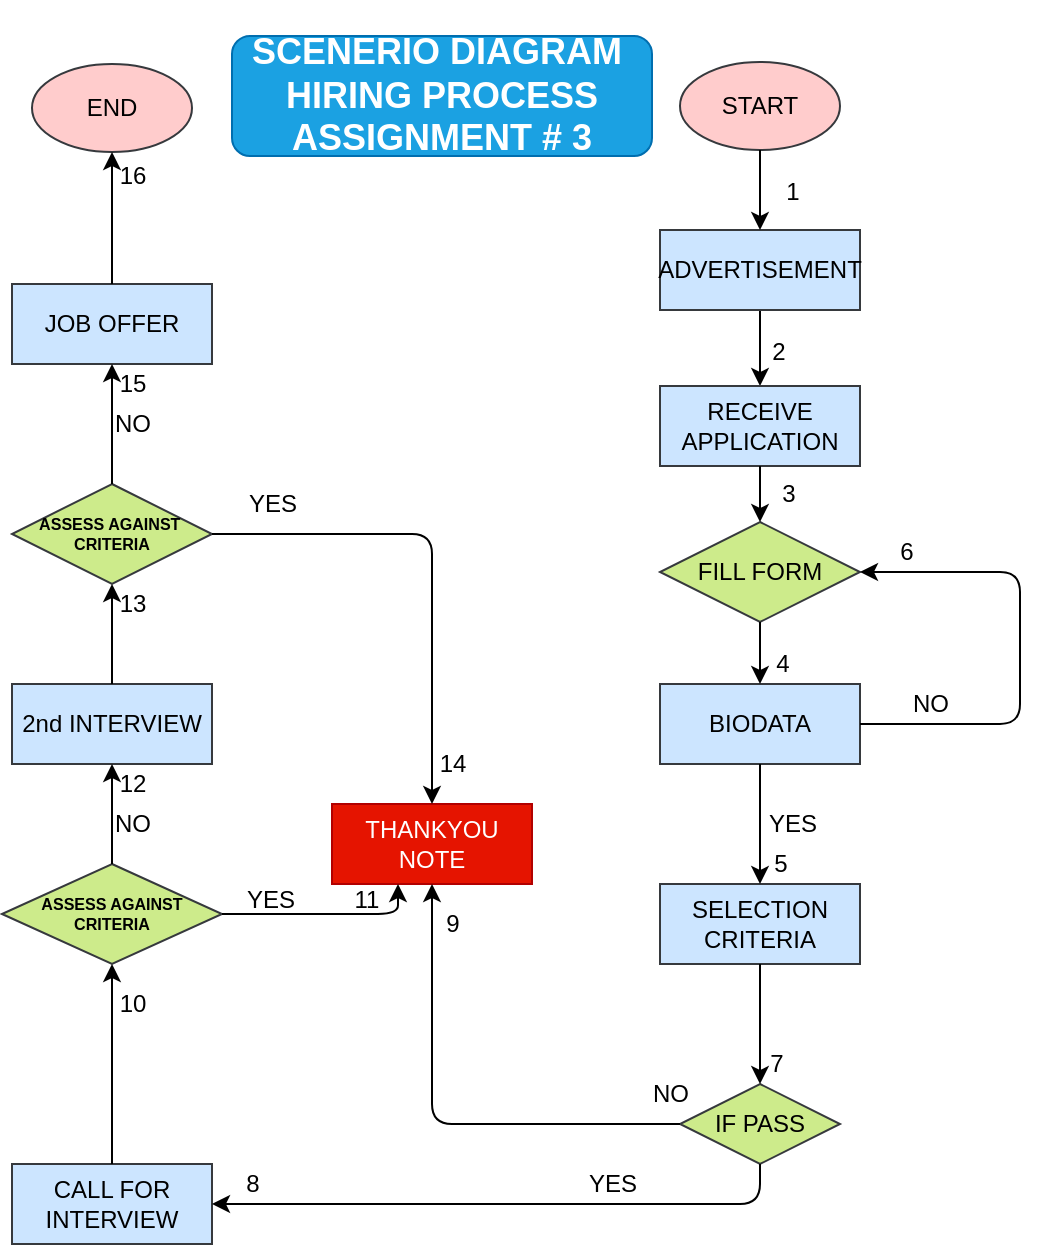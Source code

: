 <mxfile>
    <diagram id="4sC5TVr19XAS1Dz5d497" name="Page-1">
        <mxGraphModel dx="1413" dy="651" grid="1" gridSize="10" guides="1" tooltips="1" connect="1" arrows="1" fold="1" page="1" pageScale="1" pageWidth="850" pageHeight="1100" math="0" shadow="0">
            <root>
                <mxCell id="0"/>
                <mxCell id="1" parent="0"/>
                <mxCell id="2" value="START" style="ellipse;whiteSpace=wrap;html=1;fillColor=#ffcccc;strokeColor=#36393d;" parent="1" vertex="1">
                    <mxGeometry x="474" y="138" width="80" height="44" as="geometry"/>
                </mxCell>
                <mxCell id="23" value="" style="edgeStyle=none;html=1;" parent="1" source="3" target="4" edge="1">
                    <mxGeometry relative="1" as="geometry"/>
                </mxCell>
                <mxCell id="3" value="ADVERTISEMENT" style="rounded=0;whiteSpace=wrap;html=1;fillColor=#cce5ff;strokeColor=#36393d;" parent="1" vertex="1">
                    <mxGeometry x="464" y="222" width="100" height="40" as="geometry"/>
                </mxCell>
                <mxCell id="4" value="RECEIVE APPLICATION" style="rounded=0;whiteSpace=wrap;html=1;fillColor=#cce5ff;strokeColor=#36393d;" parent="1" vertex="1">
                    <mxGeometry x="464" y="300" width="100" height="40" as="geometry"/>
                </mxCell>
                <mxCell id="5" value="FILL FORM" style="rhombus;whiteSpace=wrap;html=1;fillColor=#cdeb8b;strokeColor=#36393d;" parent="1" vertex="1">
                    <mxGeometry x="464" y="368" width="100" height="50" as="geometry"/>
                </mxCell>
                <mxCell id="6" value="BIODATA" style="rounded=0;whiteSpace=wrap;html=1;fillColor=#cce5ff;strokeColor=#36393d;" parent="1" vertex="1">
                    <mxGeometry x="464" y="449" width="100" height="40" as="geometry"/>
                </mxCell>
                <mxCell id="9" value="SELECTION CRITERIA" style="rounded=0;whiteSpace=wrap;html=1;fillColor=#cce5ff;strokeColor=#36393d;" parent="1" vertex="1">
                    <mxGeometry x="464" y="549" width="100" height="40" as="geometry"/>
                </mxCell>
                <mxCell id="10" value="IF PASS" style="rhombus;whiteSpace=wrap;html=1;fillColor=#cdeb8b;strokeColor=#36393d;" parent="1" vertex="1">
                    <mxGeometry x="474" y="649" width="80" height="40" as="geometry"/>
                </mxCell>
                <mxCell id="11" value="THANKYOU NOTE" style="rounded=0;whiteSpace=wrap;html=1;fillColor=#e51400;fontColor=#ffffff;strokeColor=#B20000;" parent="1" vertex="1">
                    <mxGeometry x="300" y="509" width="100" height="40" as="geometry"/>
                </mxCell>
                <mxCell id="12" value="CALL FOR INTERVIEW" style="rounded=0;whiteSpace=wrap;html=1;fillColor=#cce5ff;strokeColor=#36393d;" parent="1" vertex="1">
                    <mxGeometry x="140" y="689" width="100" height="40" as="geometry"/>
                </mxCell>
                <mxCell id="13" value="&lt;h6&gt;ASSESS AGAINST CRITERIA&lt;/h6&gt;" style="rhombus;whiteSpace=wrap;html=1;fillColor=#cdeb8b;strokeColor=#36393d;" parent="1" vertex="1">
                    <mxGeometry x="135" y="539" width="110" height="50" as="geometry"/>
                </mxCell>
                <mxCell id="15" value="2nd INTERVIEW" style="rounded=0;whiteSpace=wrap;html=1;fillColor=#cce5ff;strokeColor=#36393d;" parent="1" vertex="1">
                    <mxGeometry x="140" y="449" width="100" height="40" as="geometry"/>
                </mxCell>
                <mxCell id="17" value="&lt;h6&gt;ASSESS AGAINST&amp;nbsp; CRITERIA&lt;/h6&gt;" style="rhombus;whiteSpace=wrap;html=1;fillColor=#cdeb8b;strokeColor=#36393d;" parent="1" vertex="1">
                    <mxGeometry x="140" y="349" width="100" height="50" as="geometry"/>
                </mxCell>
                <mxCell id="20" value="JOB OFFER" style="rounded=0;whiteSpace=wrap;html=1;fillColor=#cce5ff;strokeColor=#36393d;" parent="1" vertex="1">
                    <mxGeometry x="140" y="249" width="100" height="40" as="geometry"/>
                </mxCell>
                <mxCell id="21" value="END" style="ellipse;whiteSpace=wrap;html=1;fillColor=#ffcccc;strokeColor=#36393d;" parent="1" vertex="1">
                    <mxGeometry x="150" y="139" width="80" height="44" as="geometry"/>
                </mxCell>
                <mxCell id="22" value="" style="endArrow=classic;html=1;exitX=0.5;exitY=1;exitDx=0;exitDy=0;entryX=0.5;entryY=0;entryDx=0;entryDy=0;" parent="1" source="2" target="3" edge="1">
                    <mxGeometry width="50" height="50" relative="1" as="geometry">
                        <mxPoint x="534" y="269" as="sourcePoint"/>
                        <mxPoint x="584" y="219" as="targetPoint"/>
                    </mxGeometry>
                </mxCell>
                <mxCell id="24" value="" style="endArrow=classic;html=1;exitX=0.5;exitY=1;exitDx=0;exitDy=0;entryX=0.5;entryY=0;entryDx=0;entryDy=0;" parent="1" source="4" target="5" edge="1">
                    <mxGeometry width="50" height="50" relative="1" as="geometry">
                        <mxPoint x="514" y="329" as="sourcePoint"/>
                        <mxPoint x="514" y="349" as="targetPoint"/>
                    </mxGeometry>
                </mxCell>
                <mxCell id="25" value="" style="endArrow=classic;html=1;exitX=0.5;exitY=1;exitDx=0;exitDy=0;" parent="1" source="5" edge="1">
                    <mxGeometry width="50" height="50" relative="1" as="geometry">
                        <mxPoint x="504" y="409" as="sourcePoint"/>
                        <mxPoint x="514" y="449" as="targetPoint"/>
                    </mxGeometry>
                </mxCell>
                <mxCell id="26" value="" style="endArrow=classic;html=1;exitX=0.5;exitY=1;exitDx=0;exitDy=0;" parent="1" source="6" edge="1">
                    <mxGeometry width="50" height="50" relative="1" as="geometry">
                        <mxPoint x="514" y="529" as="sourcePoint"/>
                        <mxPoint x="514" y="549" as="targetPoint"/>
                    </mxGeometry>
                </mxCell>
                <mxCell id="27" value="" style="endArrow=classic;html=1;exitX=1;exitY=0.5;exitDx=0;exitDy=0;entryX=1;entryY=0.5;entryDx=0;entryDy=0;" parent="1" source="6" target="5" edge="1">
                    <mxGeometry width="50" height="50" relative="1" as="geometry">
                        <mxPoint x="634" y="479" as="sourcePoint"/>
                        <mxPoint x="514" y="419" as="targetPoint"/>
                        <Array as="points">
                            <mxPoint x="644" y="469"/>
                            <mxPoint x="644" y="393"/>
                        </Array>
                    </mxGeometry>
                </mxCell>
                <mxCell id="28" value="" style="endArrow=classic;html=1;exitX=0.5;exitY=1;exitDx=0;exitDy=0;" parent="1" source="9" edge="1">
                    <mxGeometry width="50" height="50" relative="1" as="geometry">
                        <mxPoint x="514" y="619" as="sourcePoint"/>
                        <mxPoint x="514" y="649" as="targetPoint"/>
                    </mxGeometry>
                </mxCell>
                <mxCell id="31" value="" style="endArrow=classic;html=1;exitX=0.5;exitY=1;exitDx=0;exitDy=0;entryX=1;entryY=0.5;entryDx=0;entryDy=0;" parent="1" source="10" target="12" edge="1">
                    <mxGeometry width="50" height="50" relative="1" as="geometry">
                        <mxPoint x="270" y="679" as="sourcePoint"/>
                        <mxPoint x="270" y="719" as="targetPoint"/>
                        <Array as="points">
                            <mxPoint x="514" y="709"/>
                        </Array>
                    </mxGeometry>
                </mxCell>
                <mxCell id="32" value="" style="endArrow=classic;html=1;exitX=0.5;exitY=0;exitDx=0;exitDy=0;entryX=0.5;entryY=1;entryDx=0;entryDy=0;" parent="1" source="12" target="13" edge="1">
                    <mxGeometry width="50" height="50" relative="1" as="geometry">
                        <mxPoint x="200" y="619" as="sourcePoint"/>
                        <mxPoint x="250" y="619" as="targetPoint"/>
                    </mxGeometry>
                </mxCell>
                <mxCell id="33" value="" style="endArrow=classic;html=1;exitX=0.5;exitY=0;exitDx=0;exitDy=0;entryX=0.5;entryY=1;entryDx=0;entryDy=0;" parent="1" source="13" target="15" edge="1">
                    <mxGeometry width="50" height="50" relative="1" as="geometry">
                        <mxPoint x="180" y="509" as="sourcePoint"/>
                        <mxPoint x="260" y="519" as="targetPoint"/>
                    </mxGeometry>
                </mxCell>
                <mxCell id="34" value="" style="endArrow=classic;html=1;exitX=0.5;exitY=0;exitDx=0;exitDy=0;" parent="1" source="15" target="17" edge="1">
                    <mxGeometry width="50" height="50" relative="1" as="geometry">
                        <mxPoint x="170" y="419" as="sourcePoint"/>
                        <mxPoint x="170" y="459" as="targetPoint"/>
                    </mxGeometry>
                </mxCell>
                <mxCell id="36" value="" style="endArrow=classic;html=1;exitX=0.5;exitY=0;exitDx=0;exitDy=0;entryX=0.5;entryY=1;entryDx=0;entryDy=0;" parent="1" source="17" target="20" edge="1">
                    <mxGeometry width="50" height="50" relative="1" as="geometry">
                        <mxPoint x="180" y="309" as="sourcePoint"/>
                        <mxPoint x="180" y="319" as="targetPoint"/>
                    </mxGeometry>
                </mxCell>
                <mxCell id="37" value="" style="endArrow=classic;html=1;exitX=0.5;exitY=0;exitDx=0;exitDy=0;entryX=0.5;entryY=1;entryDx=0;entryDy=0;" parent="1" source="20" target="21" edge="1">
                    <mxGeometry width="50" height="50" relative="1" as="geometry">
                        <mxPoint x="210" y="189" as="sourcePoint"/>
                        <mxPoint x="210" y="229" as="targetPoint"/>
                    </mxGeometry>
                </mxCell>
                <mxCell id="38" value="" style="endArrow=classic;html=1;exitX=0;exitY=0.5;exitDx=0;exitDy=0;entryX=0.5;entryY=1;entryDx=0;entryDy=0;" parent="1" source="10" target="11" edge="1">
                    <mxGeometry width="50" height="50" relative="1" as="geometry">
                        <mxPoint x="380" y="599" as="sourcePoint"/>
                        <mxPoint x="380" y="639" as="targetPoint"/>
                        <Array as="points">
                            <mxPoint x="350" y="669"/>
                        </Array>
                    </mxGeometry>
                </mxCell>
                <mxCell id="39" value="" style="endArrow=classic;html=1;exitX=1;exitY=0.5;exitDx=0;exitDy=0;entryX=0.25;entryY=1;entryDx=0;entryDy=0;" parent="1" source="13" edge="1">
                    <mxGeometry width="50" height="50" relative="1" as="geometry">
                        <mxPoint x="253" y="564" as="sourcePoint"/>
                        <mxPoint x="333" y="549" as="targetPoint"/>
                        <Array as="points">
                            <mxPoint x="333" y="564"/>
                        </Array>
                    </mxGeometry>
                </mxCell>
                <mxCell id="40" value="" style="endArrow=classic;html=1;exitX=1;exitY=0.5;exitDx=0;exitDy=0;entryX=0.5;entryY=0;entryDx=0;entryDy=0;" parent="1" source="17" target="11" edge="1">
                    <mxGeometry width="50" height="50" relative="1" as="geometry">
                        <mxPoint x="310" y="369" as="sourcePoint"/>
                        <mxPoint x="310" y="409" as="targetPoint"/>
                        <Array as="points">
                            <mxPoint x="350" y="374"/>
                        </Array>
                    </mxGeometry>
                </mxCell>
                <mxCell id="41" value="YES" style="text;html=1;align=center;verticalAlign=middle;resizable=0;points=[];autosize=1;strokeColor=none;fillColor=none;" parent="1" vertex="1">
                    <mxGeometry x="510" y="509" width="40" height="20" as="geometry"/>
                </mxCell>
                <mxCell id="42" value="NO" style="text;html=1;align=center;verticalAlign=middle;resizable=0;points=[];autosize=1;strokeColor=none;fillColor=none;" parent="1" vertex="1">
                    <mxGeometry x="584" y="449" width="30" height="20" as="geometry"/>
                </mxCell>
                <mxCell id="43" value="YES" style="text;html=1;align=center;verticalAlign=middle;resizable=0;points=[];autosize=1;strokeColor=none;fillColor=none;" parent="1" vertex="1">
                    <mxGeometry x="420" y="689" width="40" height="20" as="geometry"/>
                </mxCell>
                <mxCell id="44" value="NO" style="text;html=1;align=center;verticalAlign=middle;resizable=0;points=[];autosize=1;strokeColor=none;fillColor=none;" parent="1" vertex="1">
                    <mxGeometry x="454" y="644" width="30" height="20" as="geometry"/>
                </mxCell>
                <mxCell id="45" value="NO" style="text;html=1;align=center;verticalAlign=middle;resizable=0;points=[];autosize=1;strokeColor=none;fillColor=none;" parent="1" vertex="1">
                    <mxGeometry x="185" y="509" width="30" height="20" as="geometry"/>
                </mxCell>
                <mxCell id="46" value="YES" style="text;html=1;align=center;verticalAlign=middle;resizable=0;points=[];autosize=1;strokeColor=none;fillColor=none;" parent="1" vertex="1">
                    <mxGeometry x="249" y="547" width="40" height="20" as="geometry"/>
                </mxCell>
                <mxCell id="47" value="YES" style="text;html=1;align=center;verticalAlign=middle;resizable=0;points=[];autosize=1;strokeColor=none;fillColor=none;" parent="1" vertex="1">
                    <mxGeometry x="250" y="349" width="40" height="20" as="geometry"/>
                </mxCell>
                <mxCell id="48" value="NO" style="text;html=1;align=center;verticalAlign=middle;resizable=0;points=[];autosize=1;strokeColor=none;fillColor=none;" parent="1" vertex="1">
                    <mxGeometry x="185" y="309" width="30" height="20" as="geometry"/>
                </mxCell>
                <mxCell id="49" value="1" style="text;html=1;align=center;verticalAlign=middle;resizable=0;points=[];autosize=1;strokeColor=none;fillColor=none;" parent="1" vertex="1">
                    <mxGeometry x="520" y="193" width="20" height="20" as="geometry"/>
                </mxCell>
                <mxCell id="50" value="2" style="text;html=1;align=center;verticalAlign=middle;resizable=0;points=[];autosize=1;strokeColor=none;fillColor=none;" parent="1" vertex="1">
                    <mxGeometry x="513" y="273" width="20" height="20" as="geometry"/>
                </mxCell>
                <mxCell id="51" value="3" style="text;html=1;align=center;verticalAlign=middle;resizable=0;points=[];autosize=1;strokeColor=none;fillColor=none;" parent="1" vertex="1">
                    <mxGeometry x="518" y="344" width="20" height="20" as="geometry"/>
                </mxCell>
                <mxCell id="52" value="4" style="text;html=1;align=center;verticalAlign=middle;resizable=0;points=[];autosize=1;strokeColor=none;fillColor=none;" parent="1" vertex="1">
                    <mxGeometry x="515" y="429" width="20" height="20" as="geometry"/>
                </mxCell>
                <mxCell id="53" value="5" style="text;html=1;align=center;verticalAlign=middle;resizable=0;points=[];autosize=1;strokeColor=none;fillColor=none;" parent="1" vertex="1">
                    <mxGeometry x="514" y="529" width="20" height="20" as="geometry"/>
                </mxCell>
                <mxCell id="54" value="6" style="text;html=1;align=center;verticalAlign=middle;resizable=0;points=[];autosize=1;strokeColor=none;fillColor=none;" parent="1" vertex="1">
                    <mxGeometry x="577" y="373" width="20" height="20" as="geometry"/>
                </mxCell>
                <mxCell id="55" value="7" style="text;html=1;align=center;verticalAlign=middle;resizable=0;points=[];autosize=1;strokeColor=none;fillColor=none;" parent="1" vertex="1">
                    <mxGeometry x="512" y="629" width="20" height="20" as="geometry"/>
                </mxCell>
                <mxCell id="58" value="8" style="text;html=1;align=center;verticalAlign=middle;resizable=0;points=[];autosize=1;strokeColor=none;fillColor=none;" parent="1" vertex="1">
                    <mxGeometry x="250" y="689" width="20" height="20" as="geometry"/>
                </mxCell>
                <mxCell id="59" value="9" style="text;html=1;align=center;verticalAlign=middle;resizable=0;points=[];autosize=1;strokeColor=none;fillColor=none;" parent="1" vertex="1">
                    <mxGeometry x="350" y="559" width="20" height="20" as="geometry"/>
                </mxCell>
                <mxCell id="60" value="10" style="text;html=1;align=center;verticalAlign=middle;resizable=0;points=[];autosize=1;strokeColor=none;fillColor=none;" parent="1" vertex="1">
                    <mxGeometry x="185" y="599" width="30" height="20" as="geometry"/>
                </mxCell>
                <mxCell id="61" value="11" style="text;html=1;align=center;verticalAlign=middle;resizable=0;points=[];autosize=1;strokeColor=none;fillColor=none;" parent="1" vertex="1">
                    <mxGeometry x="302" y="547" width="30" height="20" as="geometry"/>
                </mxCell>
                <mxCell id="62" value="12" style="text;html=1;align=center;verticalAlign=middle;resizable=0;points=[];autosize=1;strokeColor=none;fillColor=none;" parent="1" vertex="1">
                    <mxGeometry x="185" y="489" width="30" height="20" as="geometry"/>
                </mxCell>
                <mxCell id="63" value="13" style="text;html=1;align=center;verticalAlign=middle;resizable=0;points=[];autosize=1;strokeColor=none;fillColor=none;" parent="1" vertex="1">
                    <mxGeometry x="185" y="399" width="30" height="20" as="geometry"/>
                </mxCell>
                <mxCell id="64" value="14" style="text;html=1;align=center;verticalAlign=middle;resizable=0;points=[];autosize=1;strokeColor=none;fillColor=none;" parent="1" vertex="1">
                    <mxGeometry x="345" y="479" width="30" height="20" as="geometry"/>
                </mxCell>
                <mxCell id="65" value="15" style="text;html=1;align=center;verticalAlign=middle;resizable=0;points=[];autosize=1;strokeColor=none;fillColor=none;" parent="1" vertex="1">
                    <mxGeometry x="185" y="289" width="30" height="20" as="geometry"/>
                </mxCell>
                <mxCell id="66" value="16" style="text;html=1;align=center;verticalAlign=middle;resizable=0;points=[];autosize=1;strokeColor=none;fillColor=none;" parent="1" vertex="1">
                    <mxGeometry x="185" y="185" width="30" height="20" as="geometry"/>
                </mxCell>
                <mxCell id="67" value="&lt;h2&gt;SCENERIO DIAGRAM&amp;nbsp;&lt;br&gt;HIRING PROCESS&lt;br&gt;ASSIGNMENT # 3&lt;/h2&gt;" style="rounded=1;whiteSpace=wrap;html=1;fillColor=#1ba1e2;fontColor=#ffffff;strokeColor=#006EAF;" parent="1" vertex="1">
                    <mxGeometry x="250" y="125" width="210" height="60" as="geometry"/>
                </mxCell>
            </root>
        </mxGraphModel>
    </diagram>
</mxfile>